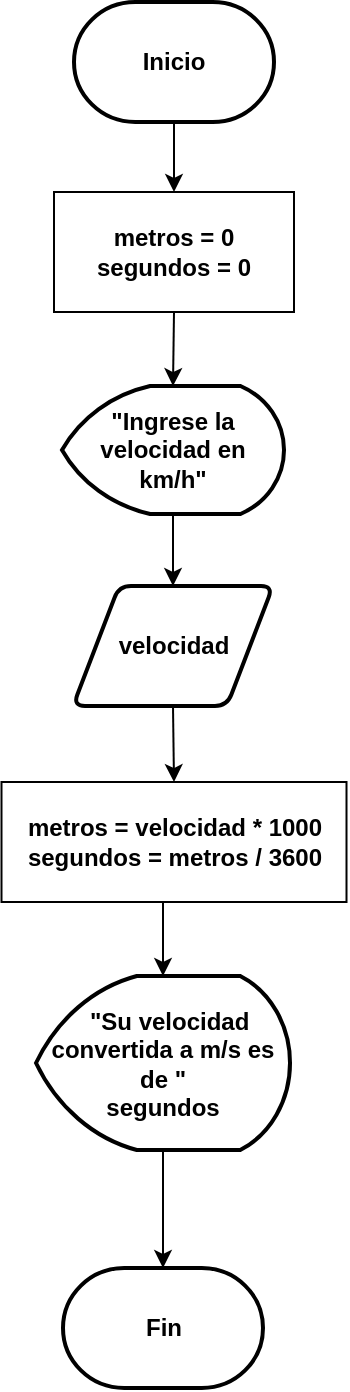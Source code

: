 <mxfile version="24.7.12">
  <diagram name="Página-1" id="5YCRO9lte5gwAUIoCIZL">
    <mxGraphModel dx="1257" dy="620" grid="0" gridSize="10" guides="1" tooltips="1" connect="1" arrows="1" fold="1" page="1" pageScale="1" pageWidth="827" pageHeight="1169" math="0" shadow="0">
      <root>
        <mxCell id="0" />
        <mxCell id="1" parent="0" />
        <mxCell id="LeZti7QsGncbtlWGcE3M-1" value="&lt;b&gt;metros = velocidad * 1000&lt;/b&gt;&lt;div&gt;&lt;b&gt;segundos = metros / 3600&lt;/b&gt;&lt;/div&gt;" style="rounded=0;whiteSpace=wrap;html=1;" vertex="1" parent="1">
          <mxGeometry x="306.75" y="412" width="172.5" height="60" as="geometry" />
        </mxCell>
        <mxCell id="LeZti7QsGncbtlWGcE3M-2" value="&lt;b&gt;metros = 0&lt;/b&gt;&lt;div&gt;&lt;b&gt;segundos = 0&lt;/b&gt;&lt;/div&gt;" style="rounded=0;whiteSpace=wrap;html=1;" vertex="1" parent="1">
          <mxGeometry x="333" y="117" width="120" height="60" as="geometry" />
        </mxCell>
        <mxCell id="LeZti7QsGncbtlWGcE3M-3" value="&lt;b&gt;Fin&lt;/b&gt;" style="strokeWidth=2;html=1;shape=mxgraph.flowchart.terminator;whiteSpace=wrap;" vertex="1" parent="1">
          <mxGeometry x="337.5" y="655" width="100" height="60" as="geometry" />
        </mxCell>
        <mxCell id="LeZti7QsGncbtlWGcE3M-8" style="edgeStyle=orthogonalEdgeStyle;rounded=0;orthogonalLoop=1;jettySize=auto;html=1;exitX=0.5;exitY=1;exitDx=0;exitDy=0;exitPerimeter=0;entryX=0.5;entryY=0;entryDx=0;entryDy=0;" edge="1" parent="1" source="LeZti7QsGncbtlWGcE3M-4" target="LeZti7QsGncbtlWGcE3M-2">
          <mxGeometry relative="1" as="geometry" />
        </mxCell>
        <mxCell id="LeZti7QsGncbtlWGcE3M-4" value="&lt;b&gt;Inicio&lt;/b&gt;" style="strokeWidth=2;html=1;shape=mxgraph.flowchart.terminator;whiteSpace=wrap;" vertex="1" parent="1">
          <mxGeometry x="343" y="22" width="100" height="60" as="geometry" />
        </mxCell>
        <mxCell id="LeZti7QsGncbtlWGcE3M-5" value="&lt;b&gt;&amp;nbsp; &quot;Su velocidad convertida a m/s es de &quot;&lt;/b&gt;&lt;div&gt;&lt;b&gt;segundos&lt;/b&gt;&lt;/div&gt;" style="strokeWidth=2;html=1;shape=mxgraph.flowchart.display;whiteSpace=wrap;" vertex="1" parent="1">
          <mxGeometry x="324" y="509" width="127" height="87" as="geometry" />
        </mxCell>
        <mxCell id="LeZti7QsGncbtlWGcE3M-10" style="edgeStyle=orthogonalEdgeStyle;rounded=0;orthogonalLoop=1;jettySize=auto;html=1;exitX=0.5;exitY=1;exitDx=0;exitDy=0;exitPerimeter=0;entryX=0.5;entryY=0;entryDx=0;entryDy=0;" edge="1" parent="1" source="LeZti7QsGncbtlWGcE3M-6" target="LeZti7QsGncbtlWGcE3M-7">
          <mxGeometry relative="1" as="geometry" />
        </mxCell>
        <mxCell id="LeZti7QsGncbtlWGcE3M-6" value="&lt;b&gt;&quot;Ingrese la velocidad en km/h&quot;&lt;/b&gt;" style="strokeWidth=2;html=1;shape=mxgraph.flowchart.display;whiteSpace=wrap;" vertex="1" parent="1">
          <mxGeometry x="337" y="214" width="111" height="64" as="geometry" />
        </mxCell>
        <mxCell id="LeZti7QsGncbtlWGcE3M-11" style="edgeStyle=orthogonalEdgeStyle;rounded=0;orthogonalLoop=1;jettySize=auto;html=1;exitX=0.5;exitY=1;exitDx=0;exitDy=0;entryX=0.5;entryY=0;entryDx=0;entryDy=0;" edge="1" parent="1" source="LeZti7QsGncbtlWGcE3M-7" target="LeZti7QsGncbtlWGcE3M-1">
          <mxGeometry relative="1" as="geometry" />
        </mxCell>
        <mxCell id="LeZti7QsGncbtlWGcE3M-7" value="&lt;b&gt;velocidad&lt;/b&gt;" style="shape=parallelogram;html=1;strokeWidth=2;perimeter=parallelogramPerimeter;whiteSpace=wrap;rounded=1;arcSize=12;size=0.23;" vertex="1" parent="1">
          <mxGeometry x="342.5" y="314" width="100" height="60" as="geometry" />
        </mxCell>
        <mxCell id="LeZti7QsGncbtlWGcE3M-9" style="edgeStyle=orthogonalEdgeStyle;rounded=0;orthogonalLoop=1;jettySize=auto;html=1;exitX=0.5;exitY=1;exitDx=0;exitDy=0;entryX=0.5;entryY=0;entryDx=0;entryDy=0;entryPerimeter=0;" edge="1" parent="1" source="LeZti7QsGncbtlWGcE3M-2" target="LeZti7QsGncbtlWGcE3M-6">
          <mxGeometry relative="1" as="geometry" />
        </mxCell>
        <mxCell id="LeZti7QsGncbtlWGcE3M-12" style="edgeStyle=orthogonalEdgeStyle;rounded=0;orthogonalLoop=1;jettySize=auto;html=1;exitX=0.5;exitY=1;exitDx=0;exitDy=0;entryX=0.5;entryY=0;entryDx=0;entryDy=0;entryPerimeter=0;" edge="1" parent="1" source="LeZti7QsGncbtlWGcE3M-1" target="LeZti7QsGncbtlWGcE3M-5">
          <mxGeometry relative="1" as="geometry" />
        </mxCell>
        <mxCell id="LeZti7QsGncbtlWGcE3M-13" style="edgeStyle=orthogonalEdgeStyle;rounded=0;orthogonalLoop=1;jettySize=auto;html=1;exitX=0.5;exitY=1;exitDx=0;exitDy=0;exitPerimeter=0;entryX=0.5;entryY=0;entryDx=0;entryDy=0;entryPerimeter=0;" edge="1" parent="1" source="LeZti7QsGncbtlWGcE3M-5" target="LeZti7QsGncbtlWGcE3M-3">
          <mxGeometry relative="1" as="geometry" />
        </mxCell>
      </root>
    </mxGraphModel>
  </diagram>
</mxfile>
